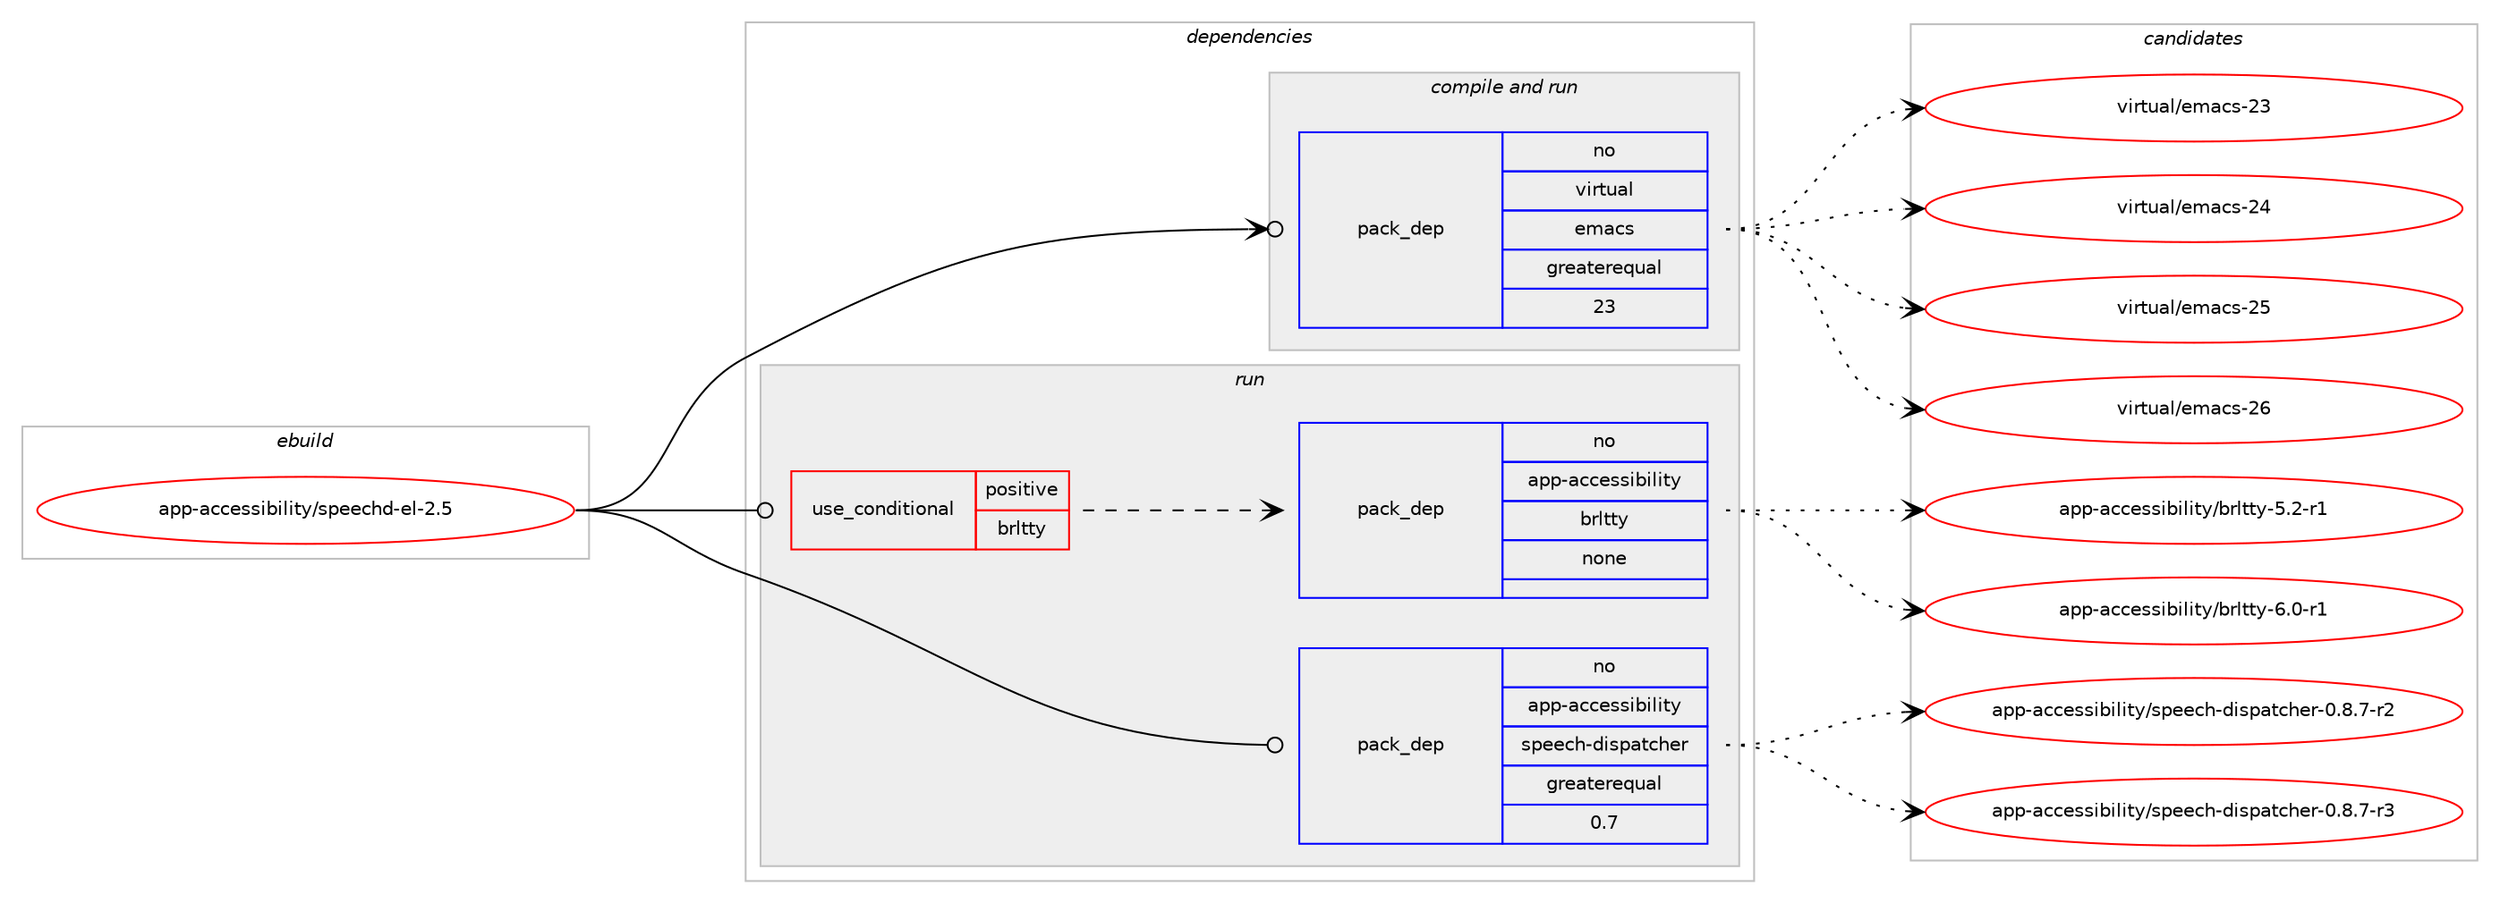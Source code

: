 digraph prolog {

# *************
# Graph options
# *************

newrank=true;
concentrate=true;
compound=true;
graph [rankdir=LR,fontname=Helvetica,fontsize=10,ranksep=1.5];#, ranksep=2.5, nodesep=0.2];
edge  [arrowhead=vee];
node  [fontname=Helvetica,fontsize=10];

# **********
# The ebuild
# **********

subgraph cluster_leftcol {
color=gray;
rank=same;
label=<<i>ebuild</i>>;
id [label="app-accessibility/speechd-el-2.5", color=red, width=4, href="../app-accessibility/speechd-el-2.5.svg"];
}

# ****************
# The dependencies
# ****************

subgraph cluster_midcol {
color=gray;
label=<<i>dependencies</i>>;
subgraph cluster_compile {
fillcolor="#eeeeee";
style=filled;
label=<<i>compile</i>>;
}
subgraph cluster_compileandrun {
fillcolor="#eeeeee";
style=filled;
label=<<i>compile and run</i>>;
subgraph pack345964 {
dependency465050 [label=<<TABLE BORDER="0" CELLBORDER="1" CELLSPACING="0" CELLPADDING="4" WIDTH="220"><TR><TD ROWSPAN="6" CELLPADDING="30">pack_dep</TD></TR><TR><TD WIDTH="110">no</TD></TR><TR><TD>virtual</TD></TR><TR><TD>emacs</TD></TR><TR><TD>greaterequal</TD></TR><TR><TD>23</TD></TR></TABLE>>, shape=none, color=blue];
}
id:e -> dependency465050:w [weight=20,style="solid",arrowhead="odotvee"];
}
subgraph cluster_run {
fillcolor="#eeeeee";
style=filled;
label=<<i>run</i>>;
subgraph cond110633 {
dependency465051 [label=<<TABLE BORDER="0" CELLBORDER="1" CELLSPACING="0" CELLPADDING="4"><TR><TD ROWSPAN="3" CELLPADDING="10">use_conditional</TD></TR><TR><TD>positive</TD></TR><TR><TD>brltty</TD></TR></TABLE>>, shape=none, color=red];
subgraph pack345965 {
dependency465052 [label=<<TABLE BORDER="0" CELLBORDER="1" CELLSPACING="0" CELLPADDING="4" WIDTH="220"><TR><TD ROWSPAN="6" CELLPADDING="30">pack_dep</TD></TR><TR><TD WIDTH="110">no</TD></TR><TR><TD>app-accessibility</TD></TR><TR><TD>brltty</TD></TR><TR><TD>none</TD></TR><TR><TD></TD></TR></TABLE>>, shape=none, color=blue];
}
dependency465051:e -> dependency465052:w [weight=20,style="dashed",arrowhead="vee"];
}
id:e -> dependency465051:w [weight=20,style="solid",arrowhead="odot"];
subgraph pack345966 {
dependency465053 [label=<<TABLE BORDER="0" CELLBORDER="1" CELLSPACING="0" CELLPADDING="4" WIDTH="220"><TR><TD ROWSPAN="6" CELLPADDING="30">pack_dep</TD></TR><TR><TD WIDTH="110">no</TD></TR><TR><TD>app-accessibility</TD></TR><TR><TD>speech-dispatcher</TD></TR><TR><TD>greaterequal</TD></TR><TR><TD>0.7</TD></TR></TABLE>>, shape=none, color=blue];
}
id:e -> dependency465053:w [weight=20,style="solid",arrowhead="odot"];
}
}

# **************
# The candidates
# **************

subgraph cluster_choices {
rank=same;
color=gray;
label=<<i>candidates</i>>;

subgraph choice345964 {
color=black;
nodesep=1;
choice11810511411611797108471011099799115455051 [label="virtual/emacs-23", color=red, width=4,href="../virtual/emacs-23.svg"];
choice11810511411611797108471011099799115455052 [label="virtual/emacs-24", color=red, width=4,href="../virtual/emacs-24.svg"];
choice11810511411611797108471011099799115455053 [label="virtual/emacs-25", color=red, width=4,href="../virtual/emacs-25.svg"];
choice11810511411611797108471011099799115455054 [label="virtual/emacs-26", color=red, width=4,href="../virtual/emacs-26.svg"];
dependency465050:e -> choice11810511411611797108471011099799115455051:w [style=dotted,weight="100"];
dependency465050:e -> choice11810511411611797108471011099799115455052:w [style=dotted,weight="100"];
dependency465050:e -> choice11810511411611797108471011099799115455053:w [style=dotted,weight="100"];
dependency465050:e -> choice11810511411611797108471011099799115455054:w [style=dotted,weight="100"];
}
subgraph choice345965 {
color=black;
nodesep=1;
choice9711211245979999101115115105981051081051161214798114108116116121455346504511449 [label="app-accessibility/brltty-5.2-r1", color=red, width=4,href="../app-accessibility/brltty-5.2-r1.svg"];
choice9711211245979999101115115105981051081051161214798114108116116121455446484511449 [label="app-accessibility/brltty-6.0-r1", color=red, width=4,href="../app-accessibility/brltty-6.0-r1.svg"];
dependency465052:e -> choice9711211245979999101115115105981051081051161214798114108116116121455346504511449:w [style=dotted,weight="100"];
dependency465052:e -> choice9711211245979999101115115105981051081051161214798114108116116121455446484511449:w [style=dotted,weight="100"];
}
subgraph choice345966 {
color=black;
nodesep=1;
choice97112112459799991011151151059810510810511612147115112101101991044510010511511297116991041011144548465646554511450 [label="app-accessibility/speech-dispatcher-0.8.7-r2", color=red, width=4,href="../app-accessibility/speech-dispatcher-0.8.7-r2.svg"];
choice97112112459799991011151151059810510810511612147115112101101991044510010511511297116991041011144548465646554511451 [label="app-accessibility/speech-dispatcher-0.8.7-r3", color=red, width=4,href="../app-accessibility/speech-dispatcher-0.8.7-r3.svg"];
dependency465053:e -> choice97112112459799991011151151059810510810511612147115112101101991044510010511511297116991041011144548465646554511450:w [style=dotted,weight="100"];
dependency465053:e -> choice97112112459799991011151151059810510810511612147115112101101991044510010511511297116991041011144548465646554511451:w [style=dotted,weight="100"];
}
}

}
